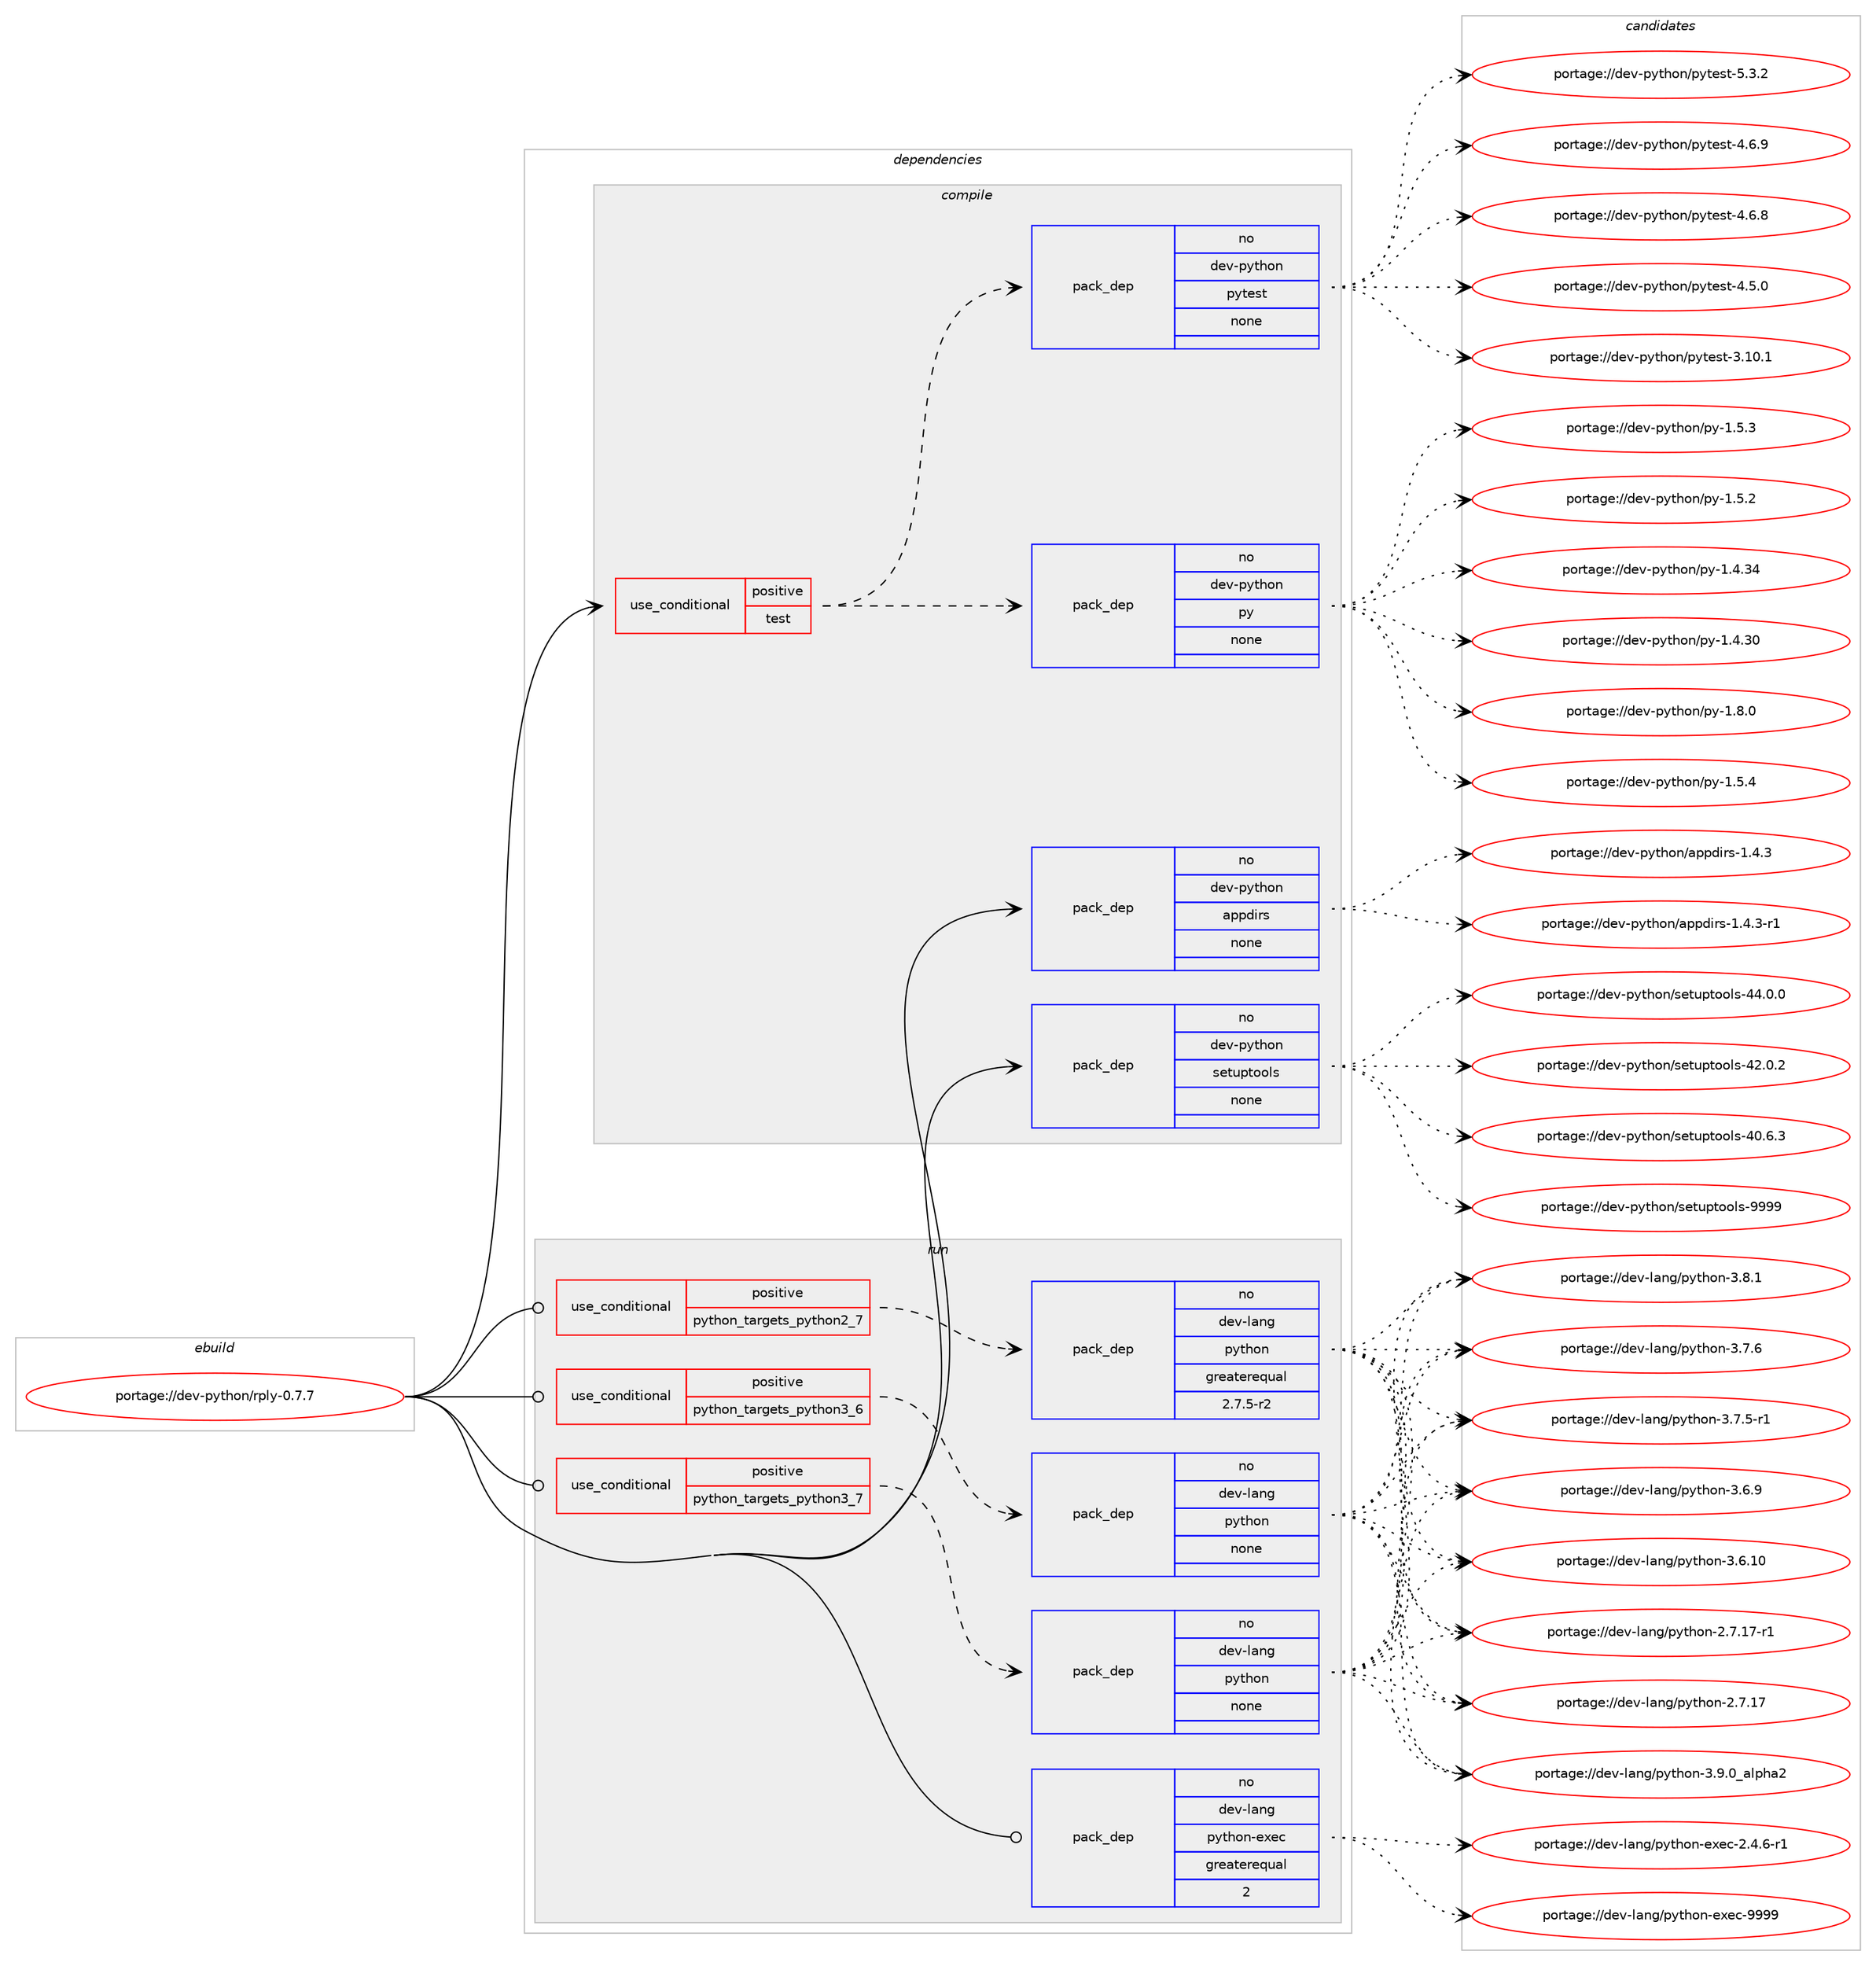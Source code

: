 digraph prolog {

# *************
# Graph options
# *************

newrank=true;
concentrate=true;
compound=true;
graph [rankdir=LR,fontname=Helvetica,fontsize=10,ranksep=1.5];#, ranksep=2.5, nodesep=0.2];
edge  [arrowhead=vee];
node  [fontname=Helvetica,fontsize=10];

# **********
# The ebuild
# **********

subgraph cluster_leftcol {
color=gray;
label=<<i>ebuild</i>>;
id [label="portage://dev-python/rply-0.7.7", color=red, width=4, href="../dev-python/rply-0.7.7.svg"];
}

# ****************
# The dependencies
# ****************

subgraph cluster_midcol {
color=gray;
label=<<i>dependencies</i>>;
subgraph cluster_compile {
fillcolor="#eeeeee";
style=filled;
label=<<i>compile</i>>;
subgraph cond106452 {
dependency427297 [label=<<TABLE BORDER="0" CELLBORDER="1" CELLSPACING="0" CELLPADDING="4"><TR><TD ROWSPAN="3" CELLPADDING="10">use_conditional</TD></TR><TR><TD>positive</TD></TR><TR><TD>test</TD></TR></TABLE>>, shape=none, color=red];
subgraph pack315947 {
dependency427298 [label=<<TABLE BORDER="0" CELLBORDER="1" CELLSPACING="0" CELLPADDING="4" WIDTH="220"><TR><TD ROWSPAN="6" CELLPADDING="30">pack_dep</TD></TR><TR><TD WIDTH="110">no</TD></TR><TR><TD>dev-python</TD></TR><TR><TD>py</TD></TR><TR><TD>none</TD></TR><TR><TD></TD></TR></TABLE>>, shape=none, color=blue];
}
dependency427297:e -> dependency427298:w [weight=20,style="dashed",arrowhead="vee"];
subgraph pack315948 {
dependency427299 [label=<<TABLE BORDER="0" CELLBORDER="1" CELLSPACING="0" CELLPADDING="4" WIDTH="220"><TR><TD ROWSPAN="6" CELLPADDING="30">pack_dep</TD></TR><TR><TD WIDTH="110">no</TD></TR><TR><TD>dev-python</TD></TR><TR><TD>pytest</TD></TR><TR><TD>none</TD></TR><TR><TD></TD></TR></TABLE>>, shape=none, color=blue];
}
dependency427297:e -> dependency427299:w [weight=20,style="dashed",arrowhead="vee"];
}
id:e -> dependency427297:w [weight=20,style="solid",arrowhead="vee"];
subgraph pack315949 {
dependency427300 [label=<<TABLE BORDER="0" CELLBORDER="1" CELLSPACING="0" CELLPADDING="4" WIDTH="220"><TR><TD ROWSPAN="6" CELLPADDING="30">pack_dep</TD></TR><TR><TD WIDTH="110">no</TD></TR><TR><TD>dev-python</TD></TR><TR><TD>appdirs</TD></TR><TR><TD>none</TD></TR><TR><TD></TD></TR></TABLE>>, shape=none, color=blue];
}
id:e -> dependency427300:w [weight=20,style="solid",arrowhead="vee"];
subgraph pack315950 {
dependency427301 [label=<<TABLE BORDER="0" CELLBORDER="1" CELLSPACING="0" CELLPADDING="4" WIDTH="220"><TR><TD ROWSPAN="6" CELLPADDING="30">pack_dep</TD></TR><TR><TD WIDTH="110">no</TD></TR><TR><TD>dev-python</TD></TR><TR><TD>setuptools</TD></TR><TR><TD>none</TD></TR><TR><TD></TD></TR></TABLE>>, shape=none, color=blue];
}
id:e -> dependency427301:w [weight=20,style="solid",arrowhead="vee"];
}
subgraph cluster_compileandrun {
fillcolor="#eeeeee";
style=filled;
label=<<i>compile and run</i>>;
}
subgraph cluster_run {
fillcolor="#eeeeee";
style=filled;
label=<<i>run</i>>;
subgraph cond106453 {
dependency427302 [label=<<TABLE BORDER="0" CELLBORDER="1" CELLSPACING="0" CELLPADDING="4"><TR><TD ROWSPAN="3" CELLPADDING="10">use_conditional</TD></TR><TR><TD>positive</TD></TR><TR><TD>python_targets_python2_7</TD></TR></TABLE>>, shape=none, color=red];
subgraph pack315951 {
dependency427303 [label=<<TABLE BORDER="0" CELLBORDER="1" CELLSPACING="0" CELLPADDING="4" WIDTH="220"><TR><TD ROWSPAN="6" CELLPADDING="30">pack_dep</TD></TR><TR><TD WIDTH="110">no</TD></TR><TR><TD>dev-lang</TD></TR><TR><TD>python</TD></TR><TR><TD>greaterequal</TD></TR><TR><TD>2.7.5-r2</TD></TR></TABLE>>, shape=none, color=blue];
}
dependency427302:e -> dependency427303:w [weight=20,style="dashed",arrowhead="vee"];
}
id:e -> dependency427302:w [weight=20,style="solid",arrowhead="odot"];
subgraph cond106454 {
dependency427304 [label=<<TABLE BORDER="0" CELLBORDER="1" CELLSPACING="0" CELLPADDING="4"><TR><TD ROWSPAN="3" CELLPADDING="10">use_conditional</TD></TR><TR><TD>positive</TD></TR><TR><TD>python_targets_python3_6</TD></TR></TABLE>>, shape=none, color=red];
subgraph pack315952 {
dependency427305 [label=<<TABLE BORDER="0" CELLBORDER="1" CELLSPACING="0" CELLPADDING="4" WIDTH="220"><TR><TD ROWSPAN="6" CELLPADDING="30">pack_dep</TD></TR><TR><TD WIDTH="110">no</TD></TR><TR><TD>dev-lang</TD></TR><TR><TD>python</TD></TR><TR><TD>none</TD></TR><TR><TD></TD></TR></TABLE>>, shape=none, color=blue];
}
dependency427304:e -> dependency427305:w [weight=20,style="dashed",arrowhead="vee"];
}
id:e -> dependency427304:w [weight=20,style="solid",arrowhead="odot"];
subgraph cond106455 {
dependency427306 [label=<<TABLE BORDER="0" CELLBORDER="1" CELLSPACING="0" CELLPADDING="4"><TR><TD ROWSPAN="3" CELLPADDING="10">use_conditional</TD></TR><TR><TD>positive</TD></TR><TR><TD>python_targets_python3_7</TD></TR></TABLE>>, shape=none, color=red];
subgraph pack315953 {
dependency427307 [label=<<TABLE BORDER="0" CELLBORDER="1" CELLSPACING="0" CELLPADDING="4" WIDTH="220"><TR><TD ROWSPAN="6" CELLPADDING="30">pack_dep</TD></TR><TR><TD WIDTH="110">no</TD></TR><TR><TD>dev-lang</TD></TR><TR><TD>python</TD></TR><TR><TD>none</TD></TR><TR><TD></TD></TR></TABLE>>, shape=none, color=blue];
}
dependency427306:e -> dependency427307:w [weight=20,style="dashed",arrowhead="vee"];
}
id:e -> dependency427306:w [weight=20,style="solid",arrowhead="odot"];
subgraph pack315954 {
dependency427308 [label=<<TABLE BORDER="0" CELLBORDER="1" CELLSPACING="0" CELLPADDING="4" WIDTH="220"><TR><TD ROWSPAN="6" CELLPADDING="30">pack_dep</TD></TR><TR><TD WIDTH="110">no</TD></TR><TR><TD>dev-lang</TD></TR><TR><TD>python-exec</TD></TR><TR><TD>greaterequal</TD></TR><TR><TD>2</TD></TR></TABLE>>, shape=none, color=blue];
}
id:e -> dependency427308:w [weight=20,style="solid",arrowhead="odot"];
}
}

# **************
# The candidates
# **************

subgraph cluster_choices {
rank=same;
color=gray;
label=<<i>candidates</i>>;

subgraph choice315947 {
color=black;
nodesep=1;
choice1001011184511212111610411111047112121454946564648 [label="portage://dev-python/py-1.8.0", color=red, width=4,href="../dev-python/py-1.8.0.svg"];
choice1001011184511212111610411111047112121454946534652 [label="portage://dev-python/py-1.5.4", color=red, width=4,href="../dev-python/py-1.5.4.svg"];
choice1001011184511212111610411111047112121454946534651 [label="portage://dev-python/py-1.5.3", color=red, width=4,href="../dev-python/py-1.5.3.svg"];
choice1001011184511212111610411111047112121454946534650 [label="portage://dev-python/py-1.5.2", color=red, width=4,href="../dev-python/py-1.5.2.svg"];
choice100101118451121211161041111104711212145494652465152 [label="portage://dev-python/py-1.4.34", color=red, width=4,href="../dev-python/py-1.4.34.svg"];
choice100101118451121211161041111104711212145494652465148 [label="portage://dev-python/py-1.4.30", color=red, width=4,href="../dev-python/py-1.4.30.svg"];
dependency427298:e -> choice1001011184511212111610411111047112121454946564648:w [style=dotted,weight="100"];
dependency427298:e -> choice1001011184511212111610411111047112121454946534652:w [style=dotted,weight="100"];
dependency427298:e -> choice1001011184511212111610411111047112121454946534651:w [style=dotted,weight="100"];
dependency427298:e -> choice1001011184511212111610411111047112121454946534650:w [style=dotted,weight="100"];
dependency427298:e -> choice100101118451121211161041111104711212145494652465152:w [style=dotted,weight="100"];
dependency427298:e -> choice100101118451121211161041111104711212145494652465148:w [style=dotted,weight="100"];
}
subgraph choice315948 {
color=black;
nodesep=1;
choice1001011184511212111610411111047112121116101115116455346514650 [label="portage://dev-python/pytest-5.3.2", color=red, width=4,href="../dev-python/pytest-5.3.2.svg"];
choice1001011184511212111610411111047112121116101115116455246544657 [label="portage://dev-python/pytest-4.6.9", color=red, width=4,href="../dev-python/pytest-4.6.9.svg"];
choice1001011184511212111610411111047112121116101115116455246544656 [label="portage://dev-python/pytest-4.6.8", color=red, width=4,href="../dev-python/pytest-4.6.8.svg"];
choice1001011184511212111610411111047112121116101115116455246534648 [label="portage://dev-python/pytest-4.5.0", color=red, width=4,href="../dev-python/pytest-4.5.0.svg"];
choice100101118451121211161041111104711212111610111511645514649484649 [label="portage://dev-python/pytest-3.10.1", color=red, width=4,href="../dev-python/pytest-3.10.1.svg"];
dependency427299:e -> choice1001011184511212111610411111047112121116101115116455346514650:w [style=dotted,weight="100"];
dependency427299:e -> choice1001011184511212111610411111047112121116101115116455246544657:w [style=dotted,weight="100"];
dependency427299:e -> choice1001011184511212111610411111047112121116101115116455246544656:w [style=dotted,weight="100"];
dependency427299:e -> choice1001011184511212111610411111047112121116101115116455246534648:w [style=dotted,weight="100"];
dependency427299:e -> choice100101118451121211161041111104711212111610111511645514649484649:w [style=dotted,weight="100"];
}
subgraph choice315949 {
color=black;
nodesep=1;
choice1001011184511212111610411111047971121121001051141154549465246514511449 [label="portage://dev-python/appdirs-1.4.3-r1", color=red, width=4,href="../dev-python/appdirs-1.4.3-r1.svg"];
choice100101118451121211161041111104797112112100105114115454946524651 [label="portage://dev-python/appdirs-1.4.3", color=red, width=4,href="../dev-python/appdirs-1.4.3.svg"];
dependency427300:e -> choice1001011184511212111610411111047971121121001051141154549465246514511449:w [style=dotted,weight="100"];
dependency427300:e -> choice100101118451121211161041111104797112112100105114115454946524651:w [style=dotted,weight="100"];
}
subgraph choice315950 {
color=black;
nodesep=1;
choice10010111845112121116104111110471151011161171121161111111081154557575757 [label="portage://dev-python/setuptools-9999", color=red, width=4,href="../dev-python/setuptools-9999.svg"];
choice100101118451121211161041111104711510111611711211611111110811545525246484648 [label="portage://dev-python/setuptools-44.0.0", color=red, width=4,href="../dev-python/setuptools-44.0.0.svg"];
choice100101118451121211161041111104711510111611711211611111110811545525046484650 [label="portage://dev-python/setuptools-42.0.2", color=red, width=4,href="../dev-python/setuptools-42.0.2.svg"];
choice100101118451121211161041111104711510111611711211611111110811545524846544651 [label="portage://dev-python/setuptools-40.6.3", color=red, width=4,href="../dev-python/setuptools-40.6.3.svg"];
dependency427301:e -> choice10010111845112121116104111110471151011161171121161111111081154557575757:w [style=dotted,weight="100"];
dependency427301:e -> choice100101118451121211161041111104711510111611711211611111110811545525246484648:w [style=dotted,weight="100"];
dependency427301:e -> choice100101118451121211161041111104711510111611711211611111110811545525046484650:w [style=dotted,weight="100"];
dependency427301:e -> choice100101118451121211161041111104711510111611711211611111110811545524846544651:w [style=dotted,weight="100"];
}
subgraph choice315951 {
color=black;
nodesep=1;
choice10010111845108971101034711212111610411111045514657464895971081121049750 [label="portage://dev-lang/python-3.9.0_alpha2", color=red, width=4,href="../dev-lang/python-3.9.0_alpha2.svg"];
choice100101118451089711010347112121116104111110455146564649 [label="portage://dev-lang/python-3.8.1", color=red, width=4,href="../dev-lang/python-3.8.1.svg"];
choice100101118451089711010347112121116104111110455146554654 [label="portage://dev-lang/python-3.7.6", color=red, width=4,href="../dev-lang/python-3.7.6.svg"];
choice1001011184510897110103471121211161041111104551465546534511449 [label="portage://dev-lang/python-3.7.5-r1", color=red, width=4,href="../dev-lang/python-3.7.5-r1.svg"];
choice100101118451089711010347112121116104111110455146544657 [label="portage://dev-lang/python-3.6.9", color=red, width=4,href="../dev-lang/python-3.6.9.svg"];
choice10010111845108971101034711212111610411111045514654464948 [label="portage://dev-lang/python-3.6.10", color=red, width=4,href="../dev-lang/python-3.6.10.svg"];
choice100101118451089711010347112121116104111110455046554649554511449 [label="portage://dev-lang/python-2.7.17-r1", color=red, width=4,href="../dev-lang/python-2.7.17-r1.svg"];
choice10010111845108971101034711212111610411111045504655464955 [label="portage://dev-lang/python-2.7.17", color=red, width=4,href="../dev-lang/python-2.7.17.svg"];
dependency427303:e -> choice10010111845108971101034711212111610411111045514657464895971081121049750:w [style=dotted,weight="100"];
dependency427303:e -> choice100101118451089711010347112121116104111110455146564649:w [style=dotted,weight="100"];
dependency427303:e -> choice100101118451089711010347112121116104111110455146554654:w [style=dotted,weight="100"];
dependency427303:e -> choice1001011184510897110103471121211161041111104551465546534511449:w [style=dotted,weight="100"];
dependency427303:e -> choice100101118451089711010347112121116104111110455146544657:w [style=dotted,weight="100"];
dependency427303:e -> choice10010111845108971101034711212111610411111045514654464948:w [style=dotted,weight="100"];
dependency427303:e -> choice100101118451089711010347112121116104111110455046554649554511449:w [style=dotted,weight="100"];
dependency427303:e -> choice10010111845108971101034711212111610411111045504655464955:w [style=dotted,weight="100"];
}
subgraph choice315952 {
color=black;
nodesep=1;
choice10010111845108971101034711212111610411111045514657464895971081121049750 [label="portage://dev-lang/python-3.9.0_alpha2", color=red, width=4,href="../dev-lang/python-3.9.0_alpha2.svg"];
choice100101118451089711010347112121116104111110455146564649 [label="portage://dev-lang/python-3.8.1", color=red, width=4,href="../dev-lang/python-3.8.1.svg"];
choice100101118451089711010347112121116104111110455146554654 [label="portage://dev-lang/python-3.7.6", color=red, width=4,href="../dev-lang/python-3.7.6.svg"];
choice1001011184510897110103471121211161041111104551465546534511449 [label="portage://dev-lang/python-3.7.5-r1", color=red, width=4,href="../dev-lang/python-3.7.5-r1.svg"];
choice100101118451089711010347112121116104111110455146544657 [label="portage://dev-lang/python-3.6.9", color=red, width=4,href="../dev-lang/python-3.6.9.svg"];
choice10010111845108971101034711212111610411111045514654464948 [label="portage://dev-lang/python-3.6.10", color=red, width=4,href="../dev-lang/python-3.6.10.svg"];
choice100101118451089711010347112121116104111110455046554649554511449 [label="portage://dev-lang/python-2.7.17-r1", color=red, width=4,href="../dev-lang/python-2.7.17-r1.svg"];
choice10010111845108971101034711212111610411111045504655464955 [label="portage://dev-lang/python-2.7.17", color=red, width=4,href="../dev-lang/python-2.7.17.svg"];
dependency427305:e -> choice10010111845108971101034711212111610411111045514657464895971081121049750:w [style=dotted,weight="100"];
dependency427305:e -> choice100101118451089711010347112121116104111110455146564649:w [style=dotted,weight="100"];
dependency427305:e -> choice100101118451089711010347112121116104111110455146554654:w [style=dotted,weight="100"];
dependency427305:e -> choice1001011184510897110103471121211161041111104551465546534511449:w [style=dotted,weight="100"];
dependency427305:e -> choice100101118451089711010347112121116104111110455146544657:w [style=dotted,weight="100"];
dependency427305:e -> choice10010111845108971101034711212111610411111045514654464948:w [style=dotted,weight="100"];
dependency427305:e -> choice100101118451089711010347112121116104111110455046554649554511449:w [style=dotted,weight="100"];
dependency427305:e -> choice10010111845108971101034711212111610411111045504655464955:w [style=dotted,weight="100"];
}
subgraph choice315953 {
color=black;
nodesep=1;
choice10010111845108971101034711212111610411111045514657464895971081121049750 [label="portage://dev-lang/python-3.9.0_alpha2", color=red, width=4,href="../dev-lang/python-3.9.0_alpha2.svg"];
choice100101118451089711010347112121116104111110455146564649 [label="portage://dev-lang/python-3.8.1", color=red, width=4,href="../dev-lang/python-3.8.1.svg"];
choice100101118451089711010347112121116104111110455146554654 [label="portage://dev-lang/python-3.7.6", color=red, width=4,href="../dev-lang/python-3.7.6.svg"];
choice1001011184510897110103471121211161041111104551465546534511449 [label="portage://dev-lang/python-3.7.5-r1", color=red, width=4,href="../dev-lang/python-3.7.5-r1.svg"];
choice100101118451089711010347112121116104111110455146544657 [label="portage://dev-lang/python-3.6.9", color=red, width=4,href="../dev-lang/python-3.6.9.svg"];
choice10010111845108971101034711212111610411111045514654464948 [label="portage://dev-lang/python-3.6.10", color=red, width=4,href="../dev-lang/python-3.6.10.svg"];
choice100101118451089711010347112121116104111110455046554649554511449 [label="portage://dev-lang/python-2.7.17-r1", color=red, width=4,href="../dev-lang/python-2.7.17-r1.svg"];
choice10010111845108971101034711212111610411111045504655464955 [label="portage://dev-lang/python-2.7.17", color=red, width=4,href="../dev-lang/python-2.7.17.svg"];
dependency427307:e -> choice10010111845108971101034711212111610411111045514657464895971081121049750:w [style=dotted,weight="100"];
dependency427307:e -> choice100101118451089711010347112121116104111110455146564649:w [style=dotted,weight="100"];
dependency427307:e -> choice100101118451089711010347112121116104111110455146554654:w [style=dotted,weight="100"];
dependency427307:e -> choice1001011184510897110103471121211161041111104551465546534511449:w [style=dotted,weight="100"];
dependency427307:e -> choice100101118451089711010347112121116104111110455146544657:w [style=dotted,weight="100"];
dependency427307:e -> choice10010111845108971101034711212111610411111045514654464948:w [style=dotted,weight="100"];
dependency427307:e -> choice100101118451089711010347112121116104111110455046554649554511449:w [style=dotted,weight="100"];
dependency427307:e -> choice10010111845108971101034711212111610411111045504655464955:w [style=dotted,weight="100"];
}
subgraph choice315954 {
color=black;
nodesep=1;
choice10010111845108971101034711212111610411111045101120101994557575757 [label="portage://dev-lang/python-exec-9999", color=red, width=4,href="../dev-lang/python-exec-9999.svg"];
choice10010111845108971101034711212111610411111045101120101994550465246544511449 [label="portage://dev-lang/python-exec-2.4.6-r1", color=red, width=4,href="../dev-lang/python-exec-2.4.6-r1.svg"];
dependency427308:e -> choice10010111845108971101034711212111610411111045101120101994557575757:w [style=dotted,weight="100"];
dependency427308:e -> choice10010111845108971101034711212111610411111045101120101994550465246544511449:w [style=dotted,weight="100"];
}
}

}
